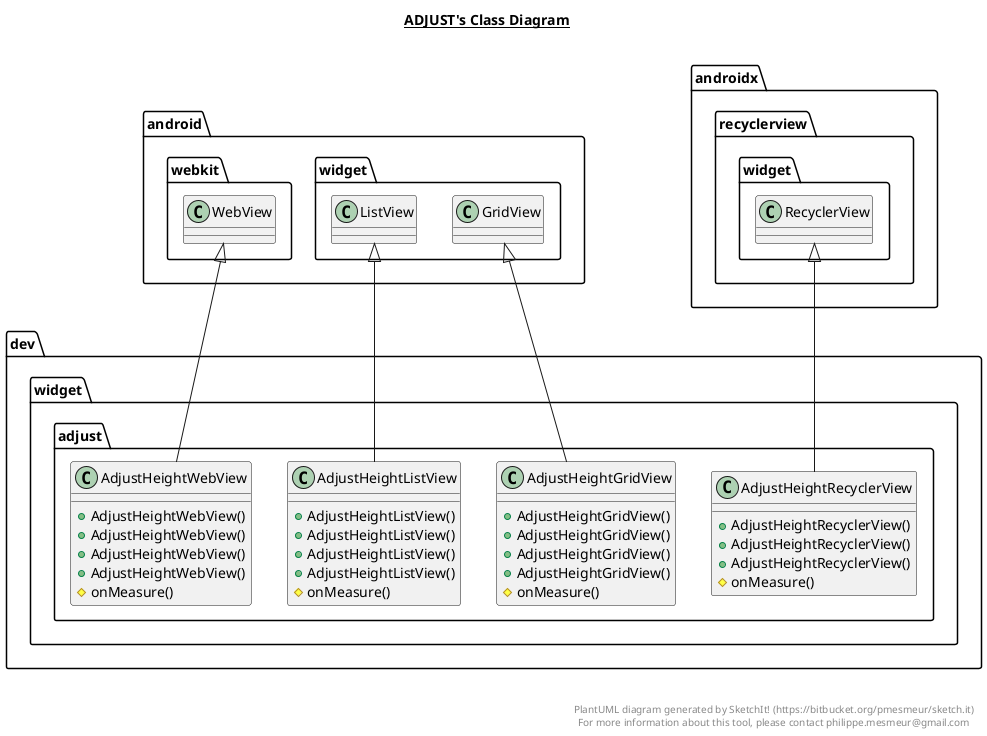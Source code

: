 @startuml

title __ADJUST's Class Diagram__\n

  namespace dev.widget {
    namespace adjust {
      class dev.widget.adjust.AdjustHeightGridView {
          + AdjustHeightGridView()
          + AdjustHeightGridView()
          + AdjustHeightGridView()
          + AdjustHeightGridView()
          # onMeasure()
      }
    }
  }
  

  namespace dev.widget {
    namespace adjust {
      class dev.widget.adjust.AdjustHeightListView {
          + AdjustHeightListView()
          + AdjustHeightListView()
          + AdjustHeightListView()
          + AdjustHeightListView()
          # onMeasure()
      }
    }
  }
  

  namespace dev.widget {
    namespace adjust {
      class dev.widget.adjust.AdjustHeightRecyclerView {
          + AdjustHeightRecyclerView()
          + AdjustHeightRecyclerView()
          + AdjustHeightRecyclerView()
          # onMeasure()
      }
    }
  }
  

  namespace dev.widget {
    namespace adjust {
      class dev.widget.adjust.AdjustHeightWebView {
          + AdjustHeightWebView()
          + AdjustHeightWebView()
          + AdjustHeightWebView()
          + AdjustHeightWebView()
          # onMeasure()
      }
    }
  }
  

  dev.widget.adjust.AdjustHeightGridView -up-|> android.widget.GridView
  dev.widget.adjust.AdjustHeightListView -up-|> android.widget.ListView
  dev.widget.adjust.AdjustHeightRecyclerView -up-|> androidx.recyclerview.widget.RecyclerView
  dev.widget.adjust.AdjustHeightWebView -up-|> android.webkit.WebView


right footer


PlantUML diagram generated by SketchIt! (https://bitbucket.org/pmesmeur/sketch.it)
For more information about this tool, please contact philippe.mesmeur@gmail.com
endfooter

@enduml
